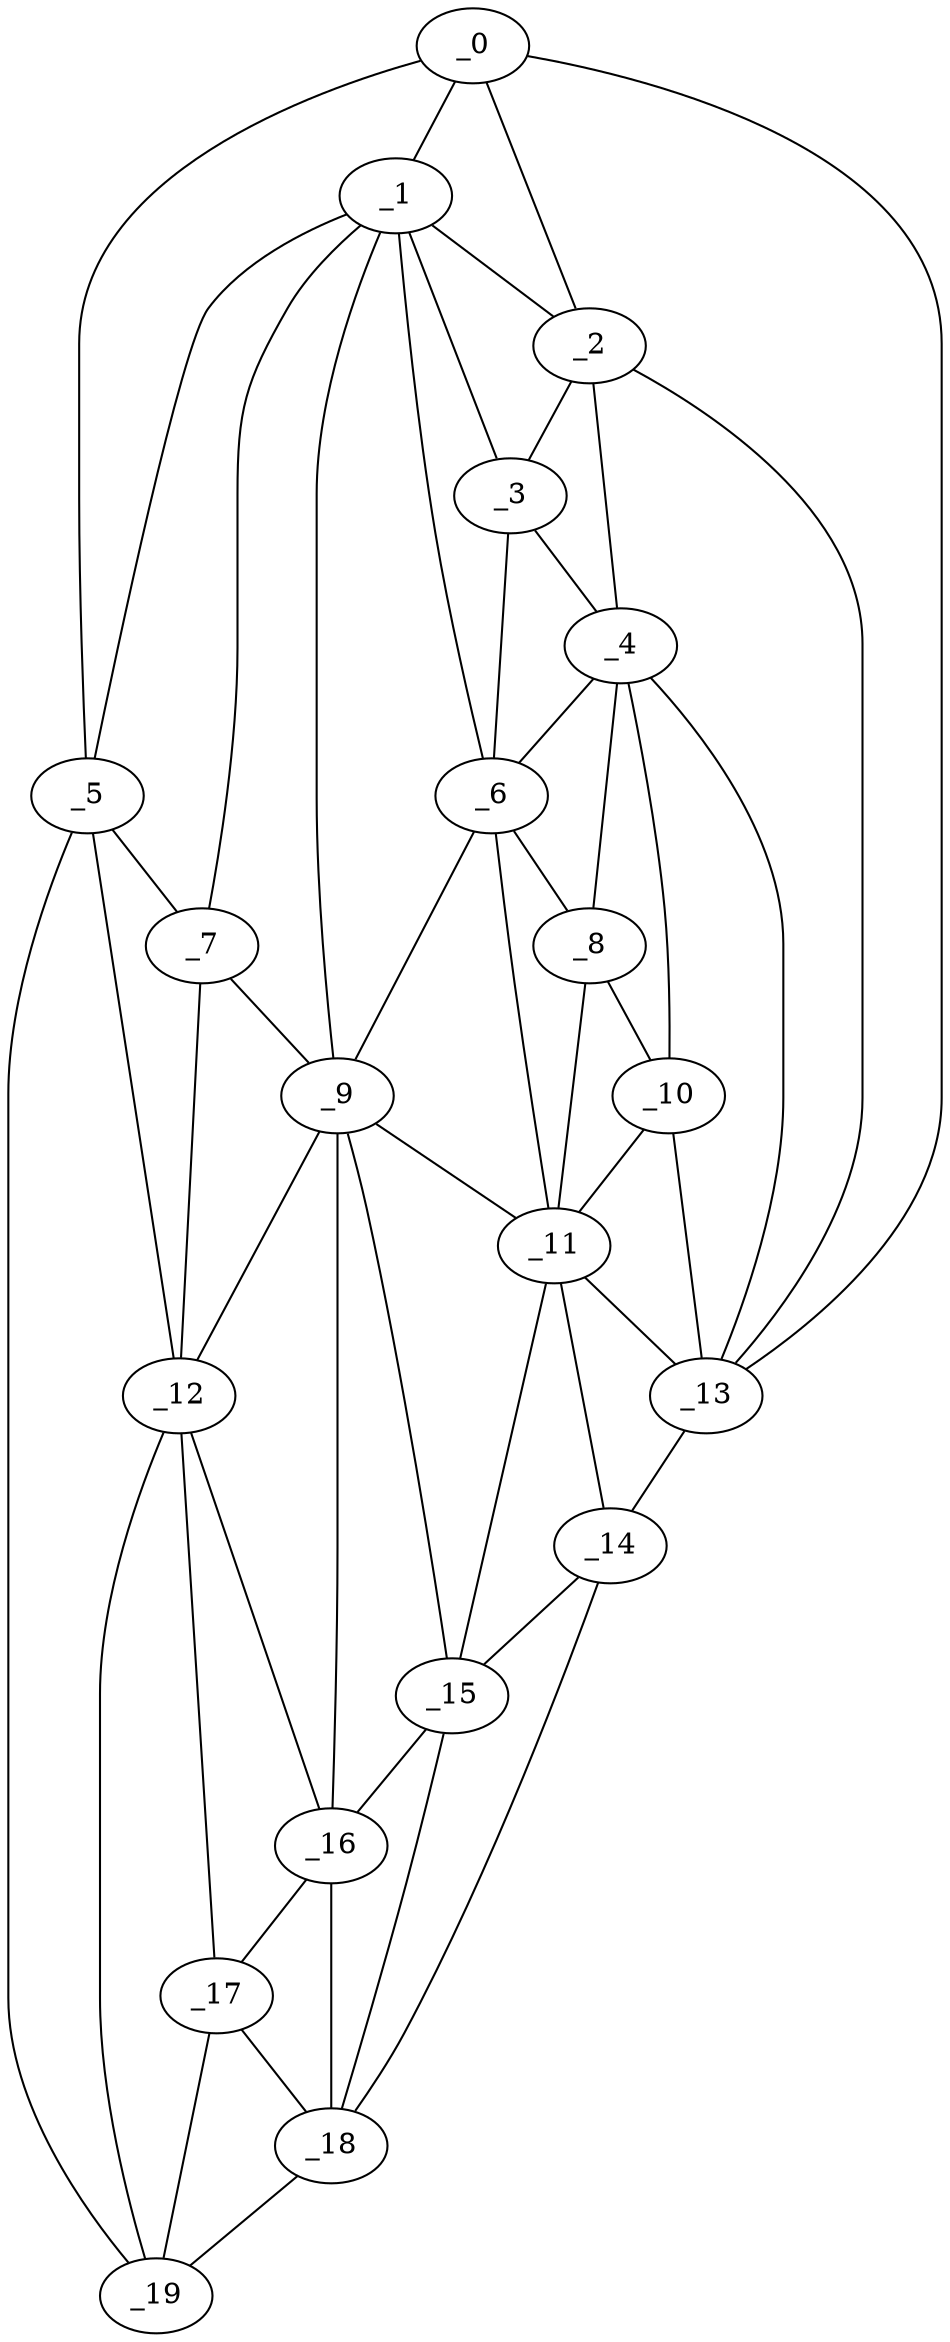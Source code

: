 graph "obj8__75.gxl" {
	_0	 [x=7,
		y=31];
	_1	 [x=19,
		y=39];
	_0 -- _1	 [valence=1];
	_2	 [x=21,
		y=30];
	_0 -- _2	 [valence=2];
	_5	 [x=52,
		y=90];
	_0 -- _5	 [valence=1];
	_13	 [x=74,
		y=25];
	_0 -- _13	 [valence=1];
	_1 -- _2	 [valence=2];
	_3	 [x=28,
		y=32];
	_1 -- _3	 [valence=1];
	_1 -- _5	 [valence=2];
	_6	 [x=53,
		y=50];
	_1 -- _6	 [valence=2];
	_7	 [x=53,
		y=87];
	_1 -- _7	 [valence=2];
	_9	 [x=58,
		y=62];
	_1 -- _9	 [valence=1];
	_2 -- _3	 [valence=2];
	_4	 [x=37,
		y=31];
	_2 -- _4	 [valence=2];
	_2 -- _13	 [valence=1];
	_3 -- _4	 [valence=1];
	_3 -- _6	 [valence=2];
	_4 -- _6	 [valence=2];
	_8	 [x=55,
		y=34];
	_4 -- _8	 [valence=2];
	_10	 [x=61,
		y=29];
	_4 -- _10	 [valence=1];
	_4 -- _13	 [valence=2];
	_5 -- _7	 [valence=1];
	_12	 [x=67,
		y=77];
	_5 -- _12	 [valence=1];
	_19	 [x=120,
		y=97];
	_5 -- _19	 [valence=1];
	_6 -- _8	 [valence=1];
	_6 -- _9	 [valence=2];
	_11	 [x=63,
		y=35];
	_6 -- _11	 [valence=1];
	_7 -- _9	 [valence=1];
	_7 -- _12	 [valence=2];
	_8 -- _10	 [valence=1];
	_8 -- _11	 [valence=2];
	_9 -- _11	 [valence=2];
	_9 -- _12	 [valence=2];
	_15	 [x=89,
		y=46];
	_9 -- _15	 [valence=1];
	_16	 [x=93,
		y=58];
	_9 -- _16	 [valence=2];
	_10 -- _11	 [valence=2];
	_10 -- _13	 [valence=2];
	_11 -- _13	 [valence=1];
	_14	 [x=85,
		y=32];
	_11 -- _14	 [valence=2];
	_11 -- _15	 [valence=1];
	_12 -- _16	 [valence=1];
	_17	 [x=99,
		y=74];
	_12 -- _17	 [valence=2];
	_12 -- _19	 [valence=2];
	_13 -- _14	 [valence=1];
	_14 -- _15	 [valence=2];
	_18	 [x=118,
		y=78];
	_14 -- _18	 [valence=1];
	_15 -- _16	 [valence=1];
	_15 -- _18	 [valence=2];
	_16 -- _17	 [valence=2];
	_16 -- _18	 [valence=1];
	_17 -- _18	 [valence=2];
	_17 -- _19	 [valence=2];
	_18 -- _19	 [valence=1];
}
